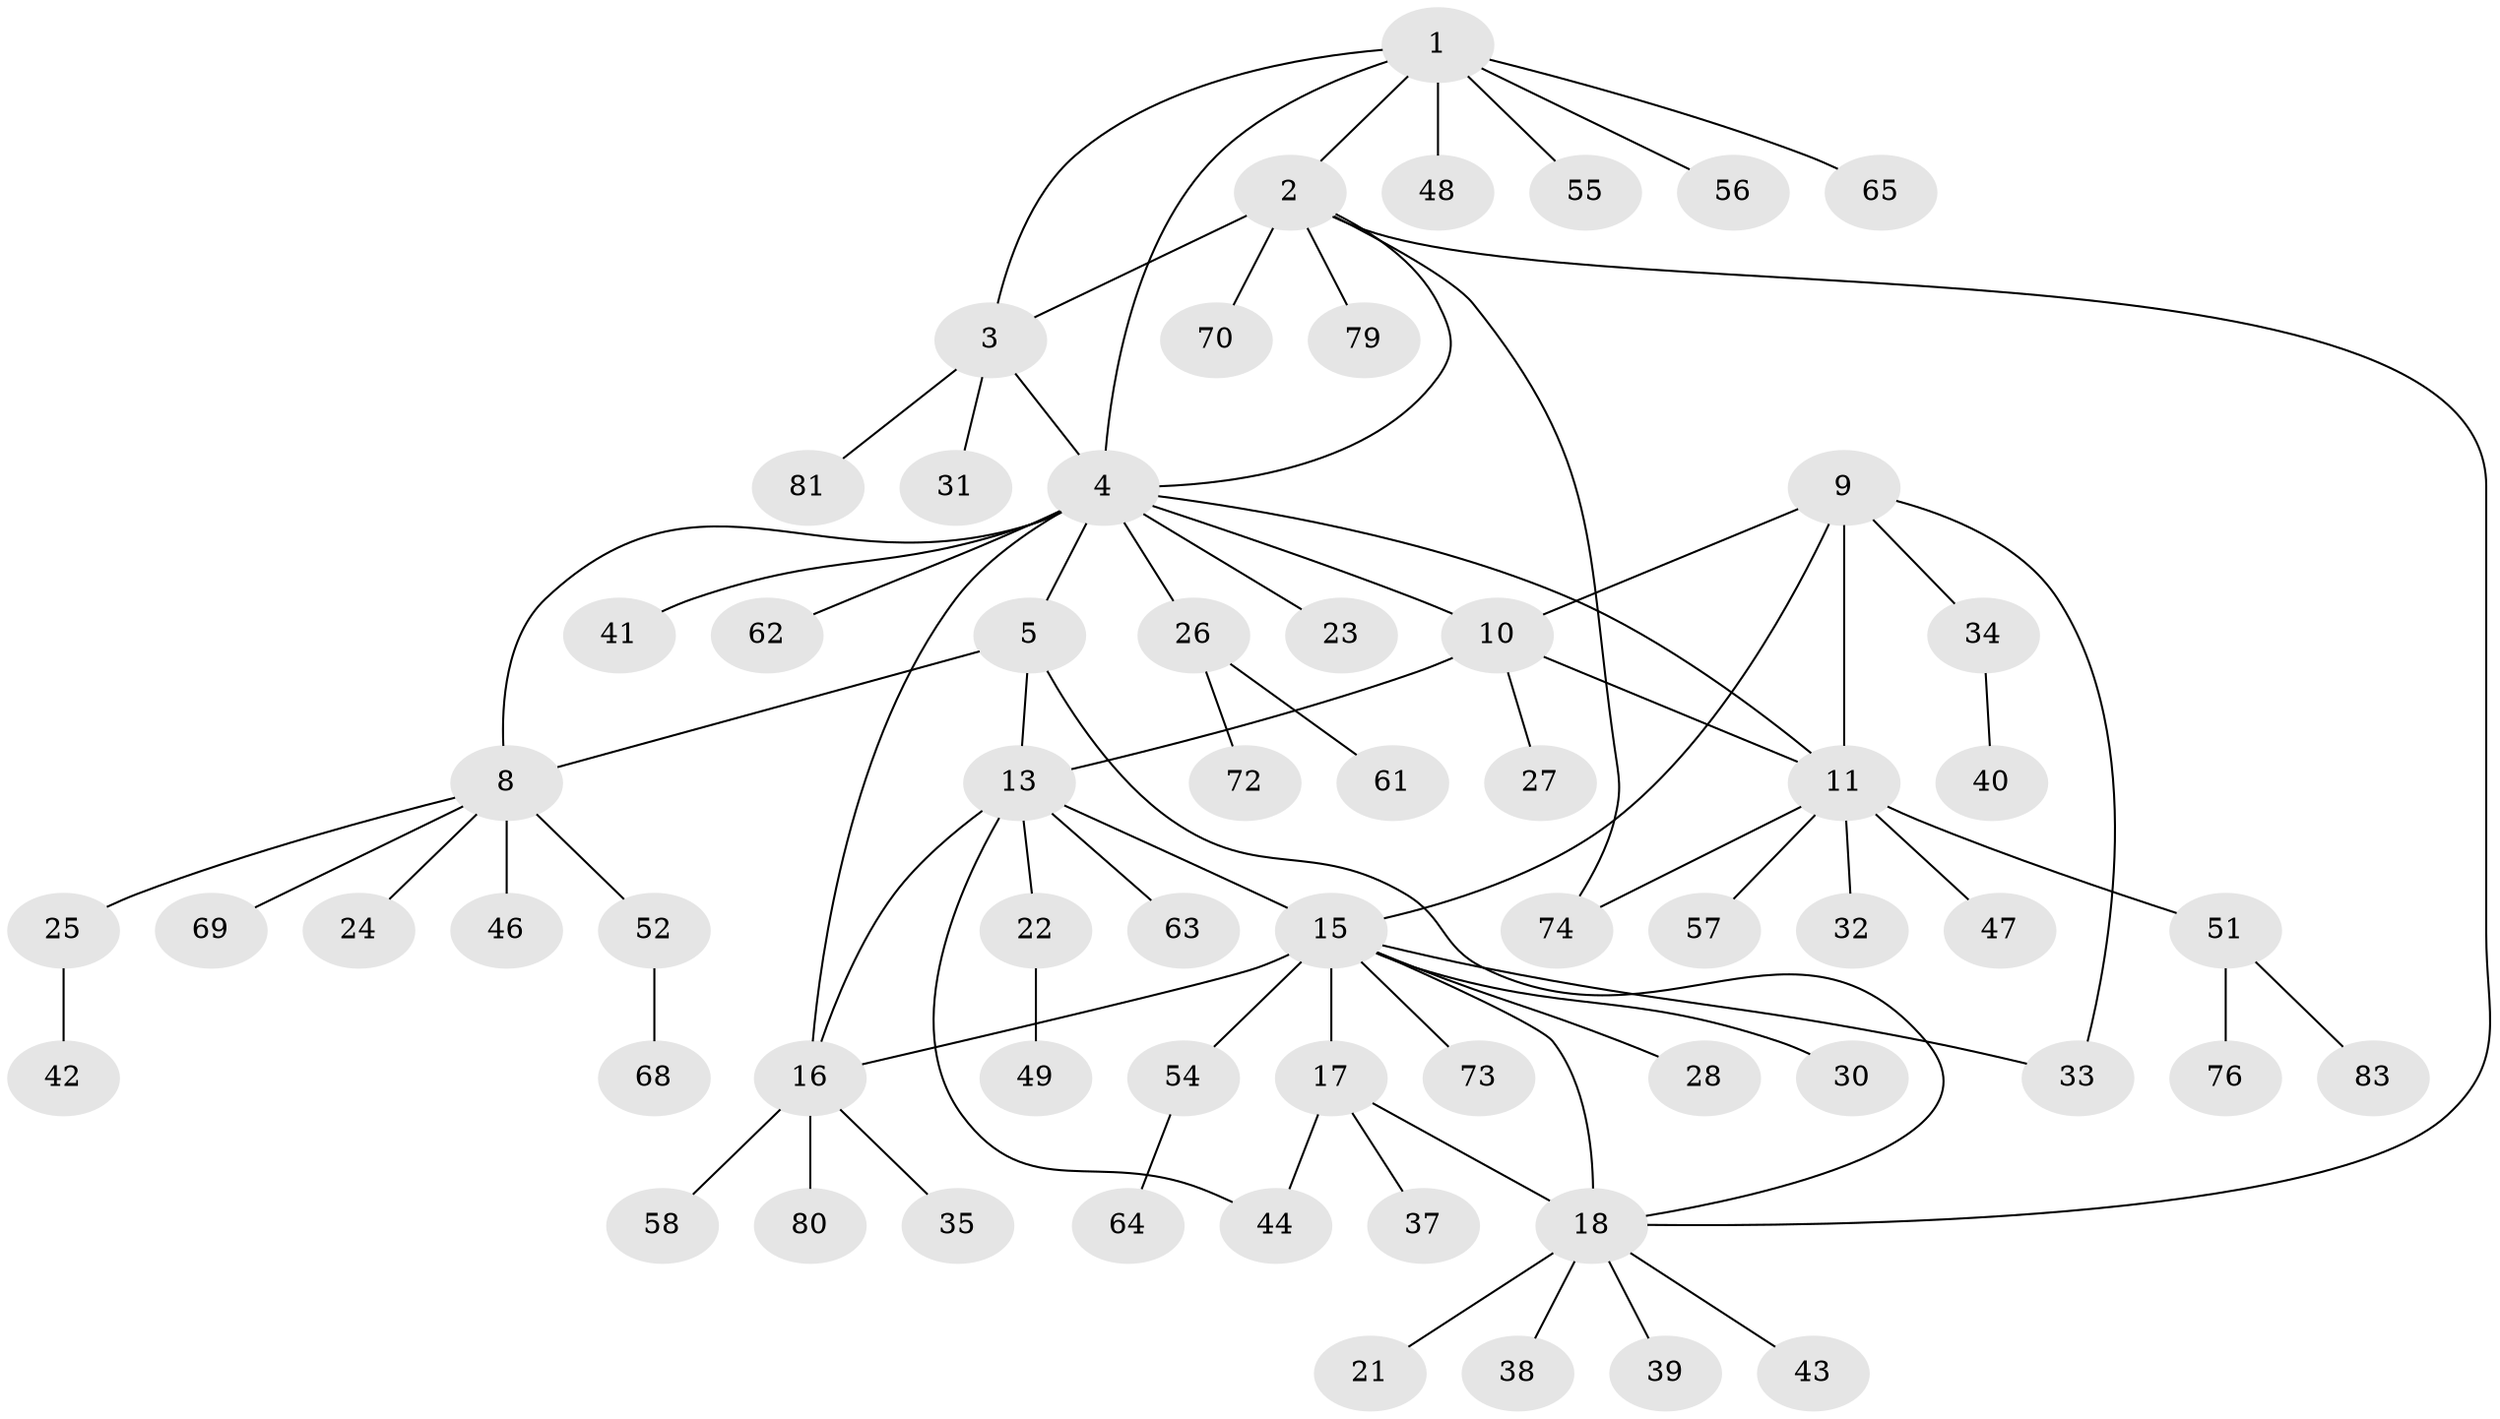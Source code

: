 // original degree distribution, {8: 0.05952380952380952, 5: 0.047619047619047616, 7: 0.023809523809523808, 3: 0.07142857142857142, 9: 0.011904761904761904, 10: 0.023809523809523808, 6: 0.03571428571428571, 1: 0.5833333333333334, 2: 0.13095238095238096, 4: 0.011904761904761904}
// Generated by graph-tools (version 1.1) at 2025/11/02/27/25 16:11:31]
// undirected, 63 vertices, 78 edges
graph export_dot {
graph [start="1"]
  node [color=gray90,style=filled];
  1 [super="+59"];
  2 [super="+45"];
  3 [super="+29"];
  4 [super="+6"];
  5 [super="+7"];
  8 [super="+50"];
  9 [super="+12"];
  10 [super="+71"];
  11 [super="+77"];
  13 [super="+14"];
  15 [super="+20"];
  16 [super="+78"];
  17 [super="+19"];
  18 [super="+36"];
  21;
  22;
  23;
  24;
  25;
  26 [super="+53"];
  27;
  28 [super="+84"];
  30;
  31;
  32;
  33 [super="+75"];
  34 [super="+82"];
  35;
  37;
  38;
  39;
  40;
  41;
  42;
  43;
  44;
  46;
  47;
  48;
  49;
  51 [super="+66"];
  52;
  54 [super="+60"];
  55;
  56;
  57;
  58;
  61;
  62;
  63;
  64;
  65 [super="+67"];
  68;
  69;
  70;
  72;
  73;
  74;
  76;
  79;
  80;
  81;
  83;
  1 -- 2;
  1 -- 3;
  1 -- 4;
  1 -- 48;
  1 -- 55;
  1 -- 56;
  1 -- 65;
  2 -- 3;
  2 -- 4;
  2 -- 18;
  2 -- 70;
  2 -- 74;
  2 -- 79;
  3 -- 4;
  3 -- 31;
  3 -- 81;
  4 -- 10;
  4 -- 16;
  4 -- 41;
  4 -- 5 [weight=2];
  4 -- 8;
  4 -- 11;
  4 -- 23;
  4 -- 26;
  4 -- 62;
  5 -- 8 [weight=2];
  5 -- 18;
  5 -- 13;
  8 -- 24;
  8 -- 25;
  8 -- 46;
  8 -- 52;
  8 -- 69;
  9 -- 10 [weight=2];
  9 -- 11 [weight=2];
  9 -- 34;
  9 -- 33;
  9 -- 15;
  10 -- 11;
  10 -- 13;
  10 -- 27;
  11 -- 32;
  11 -- 47;
  11 -- 51;
  11 -- 57;
  11 -- 74;
  13 -- 15 [weight=2];
  13 -- 16 [weight=2];
  13 -- 44;
  13 -- 63;
  13 -- 22;
  15 -- 16;
  15 -- 54;
  15 -- 73;
  15 -- 17 [weight=2];
  15 -- 18;
  15 -- 33;
  15 -- 28;
  15 -- 30;
  16 -- 35;
  16 -- 58;
  16 -- 80;
  17 -- 18 [weight=2];
  17 -- 37;
  17 -- 44;
  18 -- 21;
  18 -- 38;
  18 -- 39;
  18 -- 43;
  22 -- 49;
  25 -- 42;
  26 -- 61;
  26 -- 72;
  34 -- 40;
  51 -- 83;
  51 -- 76;
  52 -- 68;
  54 -- 64;
}
